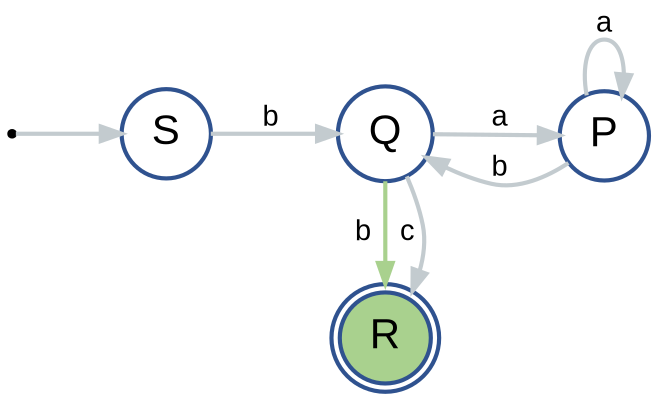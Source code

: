 digraph G {

  graph [
    forcelabels=true;
    bgcolor = white,
    fontsize = 20,
    style = "filled",
    rankdir = LR,
    overlap = false;
    splines = true,
    ranksep = 0.7,
    nodesep = 0.35,
  ];
  
  node [
    style = "solid,bold,filled",
    fontsize = 20,
    shape=circle,
    fontname = "Arial",
    color = "#2f528f",
    fillcolor=white,
  ];
  
  edge [
    style = "solid,bold",
    fontsize = 14,
    fontcolor = black,
    fontname = "Arial",
    color = "#c3cbcf",
    labelfloat = false,
    labeldistance = 0.5,
    labelangle = 90
    arrowhead = normal
  ];
  

  # NODES

  o [style=solid,color=black,fillcolor=black,shape=point];

  P;

  Q;

  R[shape = doublecircle,fillcolor="#a9d18e"];

  S;

  # TRANSITIONS

  o -> S;

  S -> Q [label = b];

  P -> Q [label = b];

  Q -> P [label = a];

  P -> P [label = a];

  {rank=same

  Q -> R [color="#a9d18e",label = b];

  Q -> R [label = c];

  }

}
